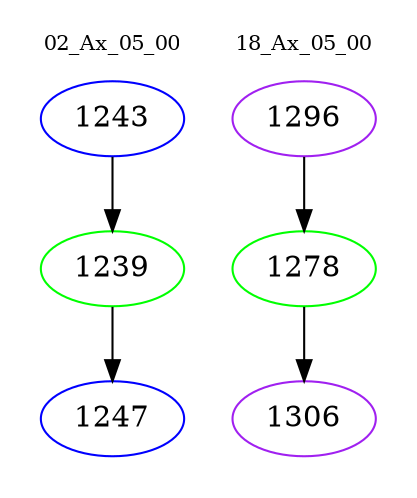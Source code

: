 digraph{
subgraph cluster_0 {
color = white
label = "02_Ax_05_00";
fontsize=10;
T0_1243 [label="1243", color="blue"]
T0_1243 -> T0_1239 [color="black"]
T0_1239 [label="1239", color="green"]
T0_1239 -> T0_1247 [color="black"]
T0_1247 [label="1247", color="blue"]
}
subgraph cluster_1 {
color = white
label = "18_Ax_05_00";
fontsize=10;
T1_1296 [label="1296", color="purple"]
T1_1296 -> T1_1278 [color="black"]
T1_1278 [label="1278", color="green"]
T1_1278 -> T1_1306 [color="black"]
T1_1306 [label="1306", color="purple"]
}
}

